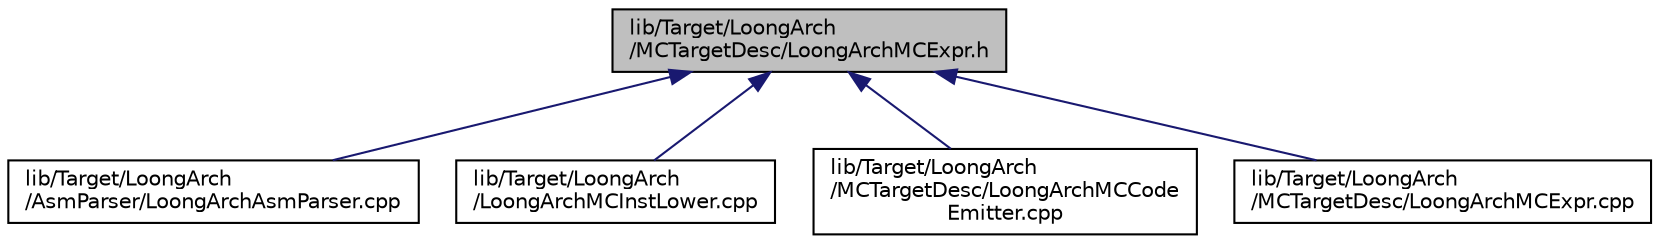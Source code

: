 digraph "lib/Target/LoongArch/MCTargetDesc/LoongArchMCExpr.h"
{
 // LATEX_PDF_SIZE
  bgcolor="transparent";
  edge [fontname="Helvetica",fontsize="10",labelfontname="Helvetica",labelfontsize="10"];
  node [fontname="Helvetica",fontsize="10",shape=record];
  Node1 [label="lib/Target/LoongArch\l/MCTargetDesc/LoongArchMCExpr.h",height=0.2,width=0.4,color="black", fillcolor="grey75", style="filled", fontcolor="black",tooltip=" "];
  Node1 -> Node2 [dir="back",color="midnightblue",fontsize="10",style="solid",fontname="Helvetica"];
  Node2 [label="lib/Target/LoongArch\l/AsmParser/LoongArchAsmParser.cpp",height=0.2,width=0.4,color="black",URL="$LoongArchAsmParser_8cpp.html",tooltip=" "];
  Node1 -> Node3 [dir="back",color="midnightblue",fontsize="10",style="solid",fontname="Helvetica"];
  Node3 [label="lib/Target/LoongArch\l/LoongArchMCInstLower.cpp",height=0.2,width=0.4,color="black",URL="$LoongArchMCInstLower_8cpp.html",tooltip=" "];
  Node1 -> Node4 [dir="back",color="midnightblue",fontsize="10",style="solid",fontname="Helvetica"];
  Node4 [label="lib/Target/LoongArch\l/MCTargetDesc/LoongArchMCCode\lEmitter.cpp",height=0.2,width=0.4,color="black",URL="$LoongArchMCCodeEmitter_8cpp.html",tooltip=" "];
  Node1 -> Node5 [dir="back",color="midnightblue",fontsize="10",style="solid",fontname="Helvetica"];
  Node5 [label="lib/Target/LoongArch\l/MCTargetDesc/LoongArchMCExpr.cpp",height=0.2,width=0.4,color="black",URL="$LoongArchMCExpr_8cpp.html",tooltip=" "];
}
